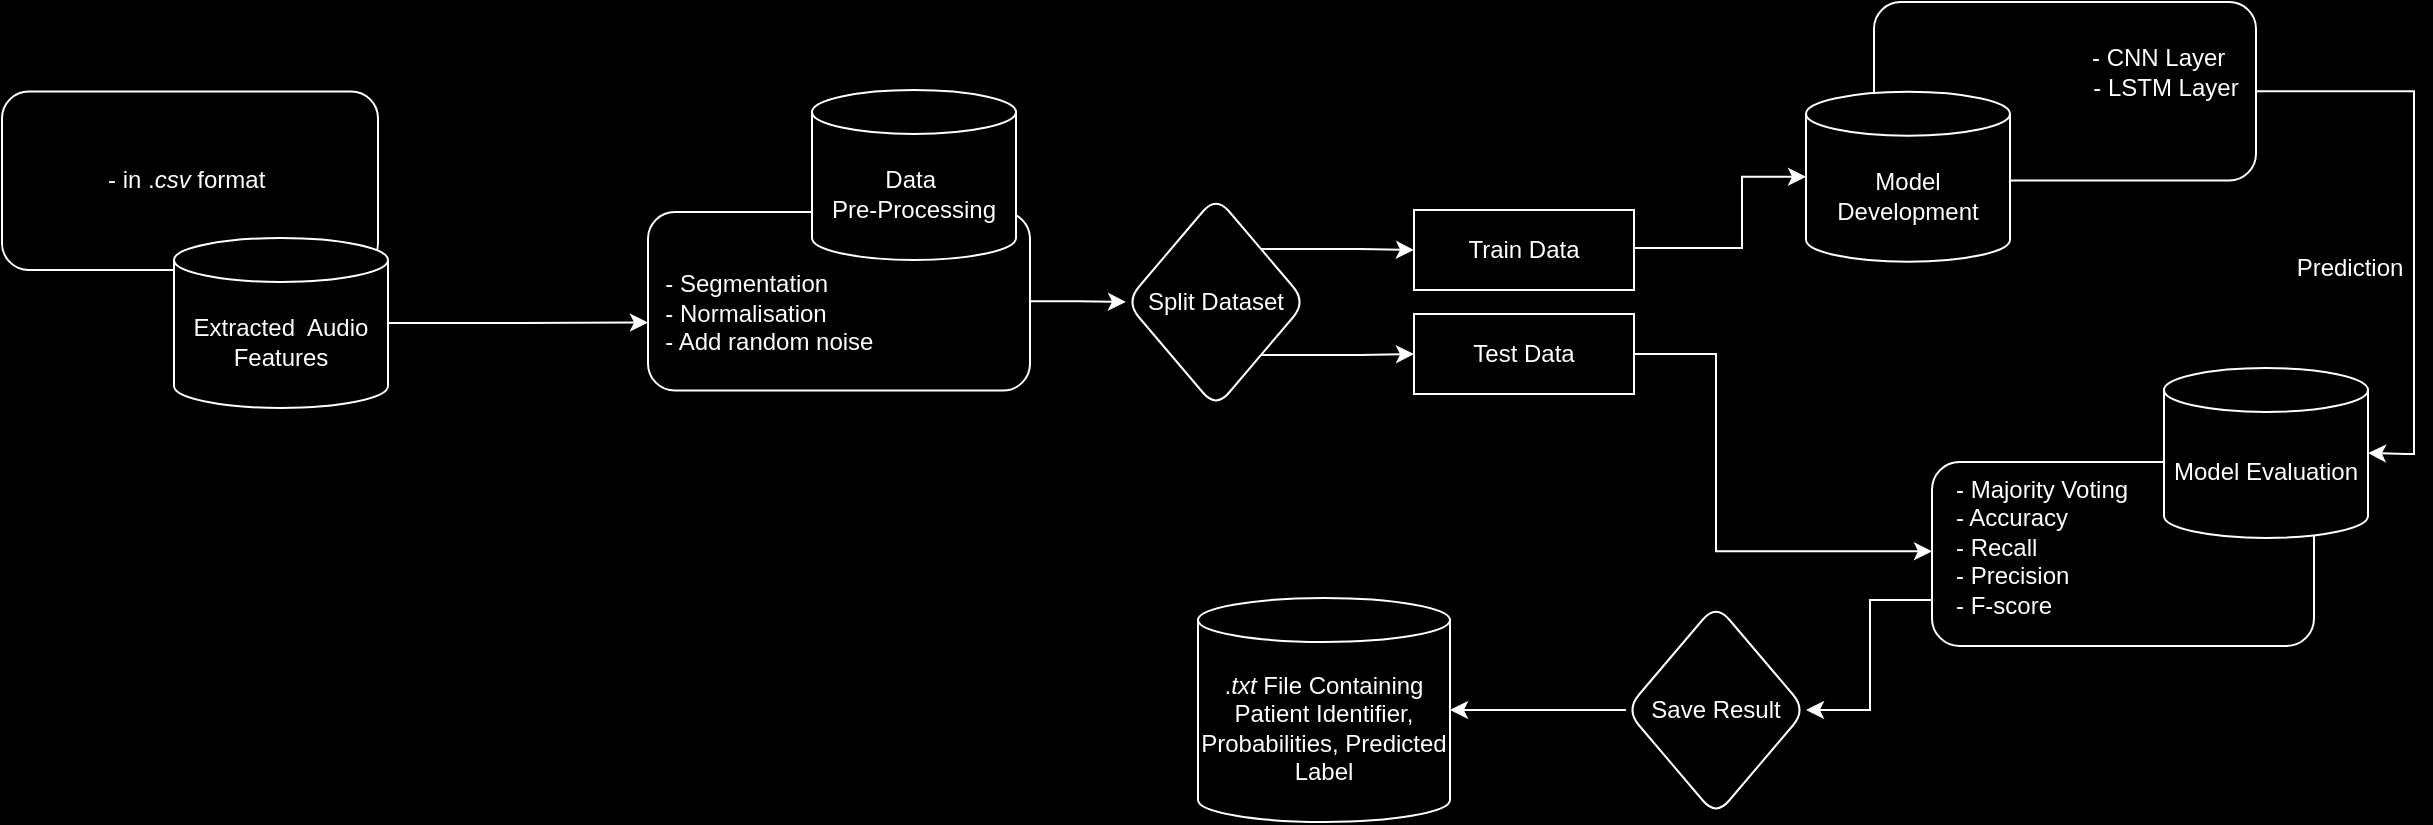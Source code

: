 <mxfile version="24.4.4" type="device">
  <diagram name="Page-1" id="47M2kCBNcdlBUs4ZBAw3">
    <mxGraphModel dx="1434" dy="738" grid="0" gridSize="10" guides="1" tooltips="1" connect="1" arrows="1" fold="1" page="1" pageScale="1" pageWidth="1169" pageHeight="826" background="#000000" math="0" shadow="0">
      <root>
        <mxCell id="0" />
        <mxCell id="1" parent="0" />
        <mxCell id="Yunzryi7fNWROZPkLly9-1" value="&lt;font color=&quot;#ffffff&quot;&gt;- in .&lt;i&gt;csv &lt;/i&gt;format&amp;nbsp;&lt;/font&gt;" style="rounded=1;whiteSpace=wrap;html=1;fillColor=none;strokeColor=#FFFFFF;" vertex="1" parent="1">
          <mxGeometry x="60" y="113.75" width="188" height="89.25" as="geometry" />
        </mxCell>
        <mxCell id="Yunzryi7fNWROZPkLly9-2" style="edgeStyle=orthogonalEdgeStyle;rounded=0;orthogonalLoop=1;jettySize=auto;html=1;entryX=0;entryY=0.619;entryDx=0;entryDy=0;strokeColor=#FFFFFF;entryPerimeter=0;" edge="1" parent="1" source="Yunzryi7fNWROZPkLly9-3" target="Yunzryi7fNWROZPkLly9-7">
          <mxGeometry relative="1" as="geometry" />
        </mxCell>
        <mxCell id="Yunzryi7fNWROZPkLly9-3" value="&lt;font color=&quot;#ffffff&quot;&gt;Extracted&amp;nbsp; Audio Features&lt;/font&gt;" style="shape=cylinder3;whiteSpace=wrap;html=1;boundedLbl=1;backgroundOutline=1;size=11;fillColor=#000000;strokeColor=#FFFFFF;verticalAlign=middle;" vertex="1" parent="1">
          <mxGeometry x="146" y="187" width="107" height="85" as="geometry" />
        </mxCell>
        <mxCell id="Yunzryi7fNWROZPkLly9-4" style="edgeStyle=orthogonalEdgeStyle;rounded=0;orthogonalLoop=1;jettySize=auto;html=1;entryX=0;entryY=0.5;entryDx=0;entryDy=0;strokeColor=#FFFFFF;exitX=1;exitY=0.5;exitDx=0;exitDy=0;" edge="1" parent="1" source="Yunzryi7fNWROZPkLly9-16">
          <mxGeometry relative="1" as="geometry">
            <mxPoint x="865" y="245" as="sourcePoint" />
            <mxPoint x="1025" y="343.625" as="targetPoint" />
            <Array as="points">
              <mxPoint x="917" y="245" />
              <mxPoint x="917" y="344" />
            </Array>
          </mxGeometry>
        </mxCell>
        <mxCell id="Yunzryi7fNWROZPkLly9-5" value="" style="edgeStyle=orthogonalEdgeStyle;rounded=0;orthogonalLoop=1;jettySize=auto;html=1;" edge="1" parent="1" source="Yunzryi7fNWROZPkLly9-7" target="Yunzryi7fNWROZPkLly9-21">
          <mxGeometry relative="1" as="geometry" />
        </mxCell>
        <mxCell id="Yunzryi7fNWROZPkLly9-6" style="edgeStyle=orthogonalEdgeStyle;rounded=0;orthogonalLoop=1;jettySize=auto;html=1;exitX=1;exitY=0.5;exitDx=0;exitDy=0;entryX=0;entryY=0.5;entryDx=0;entryDy=0;strokeColor=#FFFFFF;" edge="1" parent="1" source="Yunzryi7fNWROZPkLly9-7" target="Yunzryi7fNWROZPkLly9-21">
          <mxGeometry relative="1" as="geometry" />
        </mxCell>
        <mxCell id="Yunzryi7fNWROZPkLly9-7" value="&lt;font color=&quot;#ffffff&quot;&gt;&amp;nbsp; - Segmentation&lt;/font&gt;&lt;div&gt;&lt;span style=&quot;color: rgb(255, 255, 255); background-color: initial;&quot;&gt;&amp;nbsp; - Normalisation&lt;/span&gt;&lt;/div&gt;&lt;div&gt;&lt;span style=&quot;color: rgb(255, 255, 255); background-color: initial;&quot;&gt;&amp;nbsp; - Add random noise&lt;/span&gt;&lt;/div&gt;&lt;div&gt;&lt;span style=&quot;color: rgb(255, 255, 255); background-color: initial;&quot;&gt;&amp;nbsp;&lt;/span&gt;&lt;/div&gt;" style="rounded=1;whiteSpace=wrap;html=1;fillColor=none;strokeColor=#FFFFFF;align=left;verticalAlign=bottom;" vertex="1" parent="1">
          <mxGeometry x="383" y="174" width="191" height="89.25" as="geometry" />
        </mxCell>
        <mxCell id="Yunzryi7fNWROZPkLly9-8" value="&lt;font color=&quot;#ffffff&quot;&gt;Data&amp;nbsp;&lt;/font&gt;&lt;div&gt;&lt;font color=&quot;#ffffff&quot;&gt;Pre-Processing&lt;/font&gt;&lt;/div&gt;" style="shape=cylinder3;whiteSpace=wrap;html=1;boundedLbl=1;backgroundOutline=1;size=11;fillColor=#000000;strokeColor=#FFFFFF;verticalAlign=middle;" vertex="1" parent="1">
          <mxGeometry x="465" y="113" width="102" height="85" as="geometry" />
        </mxCell>
        <mxCell id="Yunzryi7fNWROZPkLly9-9" value="&lt;div&gt;&lt;font color=&quot;#ffffff&quot;&gt;&lt;br&gt;&lt;/font&gt;&lt;/div&gt;&lt;font color=&quot;#ffffff&quot;&gt;- CNN Layer&amp;nbsp; &amp;nbsp;&amp;nbsp;&lt;/font&gt;&lt;div style=&quot;&quot;&gt;&lt;font color=&quot;#ffffff&quot;&gt;- LSTM Layer&amp;nbsp;&amp;nbsp;&lt;/font&gt;&lt;/div&gt;" style="rounded=1;whiteSpace=wrap;html=1;fillColor=none;strokeColor=#FFFFFF;align=right;verticalAlign=top;" vertex="1" parent="1">
          <mxGeometry x="996" y="69" width="191" height="89.25" as="geometry" />
        </mxCell>
        <mxCell id="Yunzryi7fNWROZPkLly9-10" value="&lt;font color=&quot;#ffffff&quot;&gt;Model Development&lt;/font&gt;" style="shape=cylinder3;whiteSpace=wrap;html=1;boundedLbl=1;backgroundOutline=1;size=11;fillColor=#000000;strokeColor=#FFFFFF;verticalAlign=middle;" vertex="1" parent="1">
          <mxGeometry x="962" y="113.87" width="102" height="85" as="geometry" />
        </mxCell>
        <mxCell id="Yunzryi7fNWROZPkLly9-11" style="edgeStyle=orthogonalEdgeStyle;rounded=0;orthogonalLoop=1;jettySize=auto;html=1;strokeColor=#FFFFFF;entryX=0;entryY=0.5;entryDx=0;entryDy=0;entryPerimeter=0;" edge="1" parent="1" source="Yunzryi7fNWROZPkLly9-18" target="Yunzryi7fNWROZPkLly9-10">
          <mxGeometry relative="1" as="geometry">
            <mxPoint x="892" y="184" as="sourcePoint" />
            <mxPoint x="1046" y="147.37" as="targetPoint" />
            <Array as="points">
              <mxPoint x="930" y="192" />
              <mxPoint x="930" y="156" />
            </Array>
          </mxGeometry>
        </mxCell>
        <mxCell id="Yunzryi7fNWROZPkLly9-12" style="edgeStyle=orthogonalEdgeStyle;rounded=0;orthogonalLoop=1;jettySize=auto;html=1;exitX=0;exitY=0.75;exitDx=0;exitDy=0;entryX=1;entryY=0.5;entryDx=0;entryDy=0;strokeColor=#FFFFFF;" edge="1" parent="1" source="Yunzryi7fNWROZPkLly9-13" target="Yunzryi7fNWROZPkLly9-23">
          <mxGeometry relative="1" as="geometry">
            <Array as="points">
              <mxPoint x="994" y="368" />
              <mxPoint x="994" y="423" />
            </Array>
          </mxGeometry>
        </mxCell>
        <mxCell id="Yunzryi7fNWROZPkLly9-13" value="&amp;nbsp; &amp;nbsp;- Majority Voting&lt;div&gt;&lt;div&gt;&amp;nbsp; &amp;nbsp;- Accuracy&lt;/div&gt;&lt;div&gt;&amp;nbsp; &amp;nbsp;- Recall&lt;/div&gt;&lt;div&gt;&amp;nbsp; &amp;nbsp;- Precision&lt;/div&gt;&lt;div&gt;&amp;nbsp; &amp;nbsp;- F-score&lt;/div&gt;&lt;/div&gt;" style="rounded=1;whiteSpace=wrap;html=1;fillColor=none;strokeColor=#FFFFFF;align=left;verticalAlign=top;fontColor=#FFFFFF;" vertex="1" parent="1">
          <mxGeometry x="1025" y="299" width="191" height="92" as="geometry" />
        </mxCell>
        <mxCell id="Yunzryi7fNWROZPkLly9-14" value="&lt;font color=&quot;#ffffff&quot;&gt;Model Evaluation&lt;/font&gt;" style="shape=cylinder3;whiteSpace=wrap;html=1;boundedLbl=1;backgroundOutline=1;size=11;fillColor=#000000;strokeColor=#FFFFFF;verticalAlign=middle;" vertex="1" parent="1">
          <mxGeometry x="1141" y="252" width="102" height="85" as="geometry" />
        </mxCell>
        <mxCell id="Yunzryi7fNWROZPkLly9-15" style="edgeStyle=orthogonalEdgeStyle;rounded=0;orthogonalLoop=1;jettySize=auto;html=1;entryX=1;entryY=0.5;entryDx=0;entryDy=0;entryPerimeter=0;strokeColor=#FFFFFF;" edge="1" parent="1" source="Yunzryi7fNWROZPkLly9-9" target="Yunzryi7fNWROZPkLly9-14">
          <mxGeometry relative="1" as="geometry">
            <Array as="points">
              <mxPoint x="1266" y="114" />
              <mxPoint x="1266" y="295" />
              <mxPoint x="1262" y="295" />
            </Array>
          </mxGeometry>
        </mxCell>
        <mxCell id="Yunzryi7fNWROZPkLly9-16" value="Test Data" style="rounded=0;whiteSpace=wrap;html=1;fillColor=none;strokeColor=#FFFFFF;fontColor=#FFFFFF;" vertex="1" parent="1">
          <mxGeometry x="766" y="225" width="110" height="40" as="geometry" />
        </mxCell>
        <mxCell id="Yunzryi7fNWROZPkLly9-18" value="Train Data" style="rounded=0;whiteSpace=wrap;html=1;fillColor=none;strokeColor=#FFFFFF;fontColor=#FFFFFF;" vertex="1" parent="1">
          <mxGeometry x="766" y="173" width="110" height="40" as="geometry" />
        </mxCell>
        <mxCell id="Yunzryi7fNWROZPkLly9-19" style="edgeStyle=orthogonalEdgeStyle;rounded=0;orthogonalLoop=1;jettySize=auto;html=1;exitX=1;exitY=0;exitDx=0;exitDy=0;entryX=0;entryY=0.5;entryDx=0;entryDy=0;strokeColor=#FFFFFF;" edge="1" parent="1" source="Yunzryi7fNWROZPkLly9-21" target="Yunzryi7fNWROZPkLly9-18">
          <mxGeometry relative="1" as="geometry" />
        </mxCell>
        <mxCell id="Yunzryi7fNWROZPkLly9-20" style="edgeStyle=orthogonalEdgeStyle;rounded=0;orthogonalLoop=1;jettySize=auto;html=1;exitX=1;exitY=1;exitDx=0;exitDy=0;entryX=0;entryY=0.5;entryDx=0;entryDy=0;strokeColor=#FFFFFF;" edge="1" parent="1" source="Yunzryi7fNWROZPkLly9-21" target="Yunzryi7fNWROZPkLly9-16">
          <mxGeometry relative="1" as="geometry" />
        </mxCell>
        <mxCell id="Yunzryi7fNWROZPkLly9-21" value="Split Dataset" style="rhombus;whiteSpace=wrap;html=1;align=center;verticalAlign=middle;fillColor=none;strokeColor=#FFFFFF;rounded=1;fontColor=#FFFFFF;" vertex="1" parent="1">
          <mxGeometry x="622" y="166" width="90" height="106" as="geometry" />
        </mxCell>
        <mxCell id="Yunzryi7fNWROZPkLly9-22" value="&lt;font color=&quot;#ffffff&quot;&gt;.&lt;i&gt;txt &lt;/i&gt;File Containing Patient Identifier, Probabilities, Predicted Label&lt;/font&gt;" style="shape=cylinder3;whiteSpace=wrap;html=1;boundedLbl=1;backgroundOutline=1;size=11;fillColor=#000000;strokeColor=#FFFFFF;verticalAlign=middle;" vertex="1" parent="1">
          <mxGeometry x="658" y="367" width="126" height="112" as="geometry" />
        </mxCell>
        <mxCell id="Yunzryi7fNWROZPkLly9-23" value="Save Result" style="rhombus;whiteSpace=wrap;html=1;align=center;verticalAlign=middle;fillColor=none;strokeColor=#FFFFFF;rounded=1;fontColor=#FFFFFF;" vertex="1" parent="1">
          <mxGeometry x="872" y="370" width="90" height="106" as="geometry" />
        </mxCell>
        <mxCell id="Yunzryi7fNWROZPkLly9-24" style="edgeStyle=orthogonalEdgeStyle;rounded=0;orthogonalLoop=1;jettySize=auto;html=1;entryX=1;entryY=0.5;entryDx=0;entryDy=0;entryPerimeter=0;strokeColor=#FFFFFF;" edge="1" parent="1" source="Yunzryi7fNWROZPkLly9-23" target="Yunzryi7fNWROZPkLly9-22">
          <mxGeometry relative="1" as="geometry" />
        </mxCell>
        <mxCell id="Yunzryi7fNWROZPkLly9-25" value="Prediction" style="text;html=1;align=center;verticalAlign=middle;whiteSpace=wrap;rounded=0;fontColor=#FFFFFF;" vertex="1" parent="1">
          <mxGeometry x="1204" y="187" width="60" height="30" as="geometry" />
        </mxCell>
      </root>
    </mxGraphModel>
  </diagram>
</mxfile>
